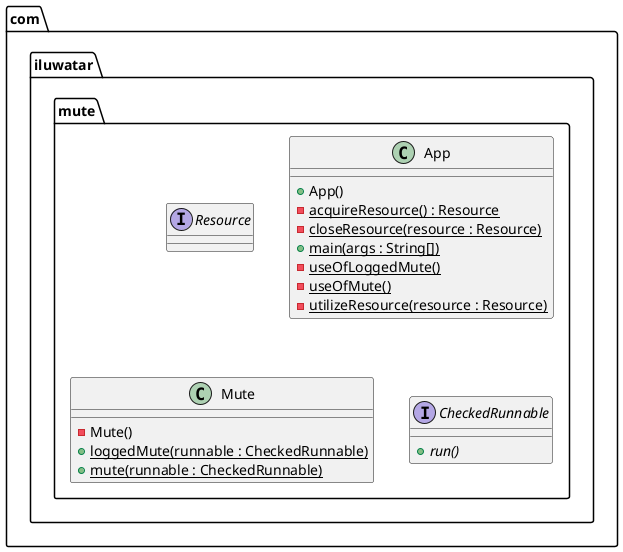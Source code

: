 @startuml
package com.iluwatar.mute {
  interface Resource {
  }
  class App {
    + App()
    - acquireResource() : Resource {static}
    - closeResource(resource : Resource) {static}
    + main(args : String[]) {static}
    - useOfLoggedMute() {static}
    - useOfMute() {static}
    - utilizeResource(resource : Resource) {static}
  }
  class Mute {
    - Mute()
    + loggedMute(runnable : CheckedRunnable) {static}
    + mute(runnable : CheckedRunnable) {static}
  }
  interface CheckedRunnable {
    + run() {abstract}
  }
}
@enduml